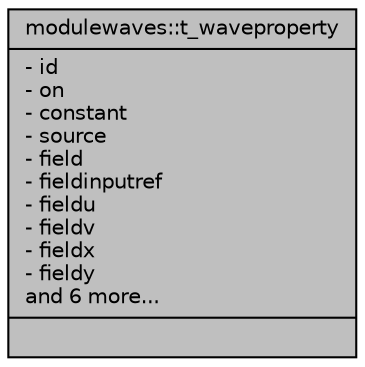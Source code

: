 digraph "modulewaves::t_waveproperty"
{
 // LATEX_PDF_SIZE
  edge [fontname="Helvetica",fontsize="10",labelfontname="Helvetica",labelfontsize="10"];
  node [fontname="Helvetica",fontsize="10",shape=record];
  Node1 [label="{modulewaves::t_waveproperty\n|- id\l- on\l- constant\l- source\l- field\l- fieldinputref\l- fieldu\l- fieldv\l- fieldx\l- fieldy\land 6 more...\l|}",height=0.2,width=0.4,color="black", fillcolor="grey75", style="filled", fontcolor="black",tooltip=" "];
}
